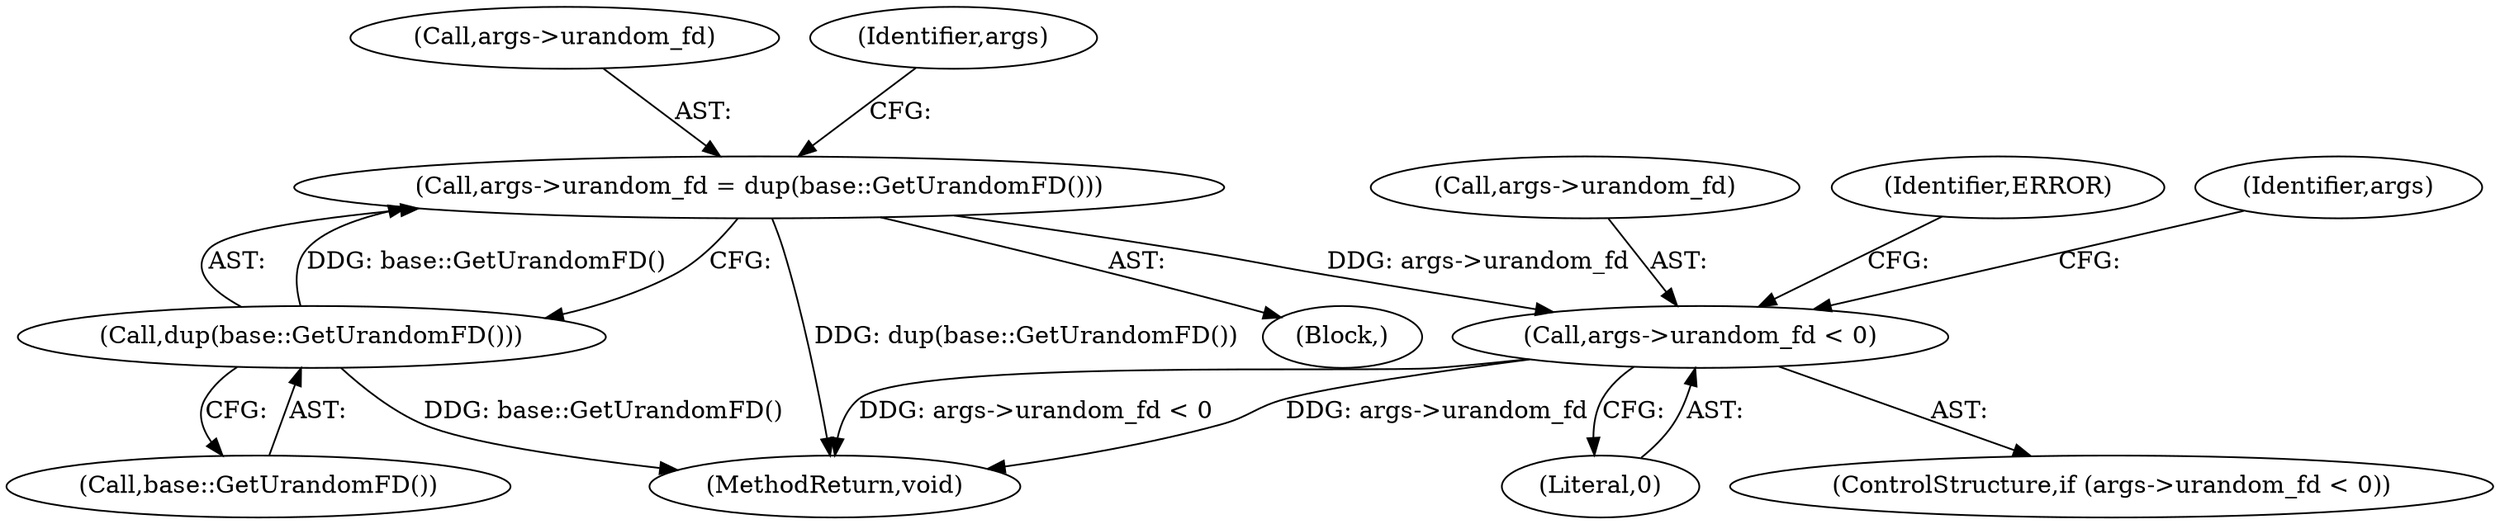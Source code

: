 digraph "0_Chrome_3b0d77670a0613f409110817455d2137576b485a_7@API" {
"1000165" [label="(Call,args->urandom_fd < 0)"];
"1000158" [label="(Call,args->urandom_fd = dup(base::GetUrandomFD()))"];
"1000162" [label="(Call,dup(base::GetUrandomFD()))"];
"1000102" [label="(Block,)"];
"1000158" [label="(Call,args->urandom_fd = dup(base::GetUrandomFD()))"];
"1000169" [label="(Literal,0)"];
"1000166" [label="(Call,args->urandom_fd)"];
"1000173" [label="(Identifier,ERROR)"];
"1000164" [label="(ControlStructure,if (args->urandom_fd < 0))"];
"1000165" [label="(Call,args->urandom_fd < 0)"];
"1000178" [label="(Identifier,args)"];
"1000159" [label="(Call,args->urandom_fd)"];
"1000162" [label="(Call,dup(base::GetUrandomFD()))"];
"1000167" [label="(Identifier,args)"];
"1000163" [label="(Call,base::GetUrandomFD())"];
"1000295" [label="(MethodReturn,void)"];
"1000165" -> "1000164"  [label="AST: "];
"1000165" -> "1000169"  [label="CFG: "];
"1000166" -> "1000165"  [label="AST: "];
"1000169" -> "1000165"  [label="AST: "];
"1000173" -> "1000165"  [label="CFG: "];
"1000178" -> "1000165"  [label="CFG: "];
"1000165" -> "1000295"  [label="DDG: args->urandom_fd"];
"1000165" -> "1000295"  [label="DDG: args->urandom_fd < 0"];
"1000158" -> "1000165"  [label="DDG: args->urandom_fd"];
"1000158" -> "1000102"  [label="AST: "];
"1000158" -> "1000162"  [label="CFG: "];
"1000159" -> "1000158"  [label="AST: "];
"1000162" -> "1000158"  [label="AST: "];
"1000167" -> "1000158"  [label="CFG: "];
"1000158" -> "1000295"  [label="DDG: dup(base::GetUrandomFD())"];
"1000162" -> "1000158"  [label="DDG: base::GetUrandomFD()"];
"1000162" -> "1000163"  [label="CFG: "];
"1000163" -> "1000162"  [label="AST: "];
"1000162" -> "1000295"  [label="DDG: base::GetUrandomFD()"];
}
